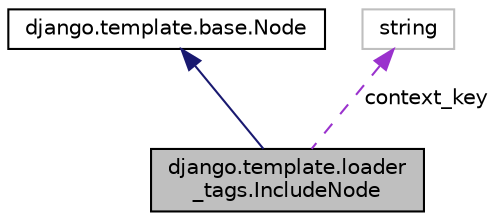 digraph "django.template.loader_tags.IncludeNode"
{
 // LATEX_PDF_SIZE
  edge [fontname="Helvetica",fontsize="10",labelfontname="Helvetica",labelfontsize="10"];
  node [fontname="Helvetica",fontsize="10",shape=record];
  Node1 [label="django.template.loader\l_tags.IncludeNode",height=0.2,width=0.4,color="black", fillcolor="grey75", style="filled", fontcolor="black",tooltip=" "];
  Node2 -> Node1 [dir="back",color="midnightblue",fontsize="10",style="solid"];
  Node2 [label="django.template.base.Node",height=0.2,width=0.4,color="black", fillcolor="white", style="filled",URL="$classdjango_1_1template_1_1base_1_1_node.html",tooltip=" "];
  Node3 -> Node1 [dir="back",color="darkorchid3",fontsize="10",style="dashed",label=" context_key" ];
  Node3 [label="string",height=0.2,width=0.4,color="grey75", fillcolor="white", style="filled",tooltip=" "];
}
